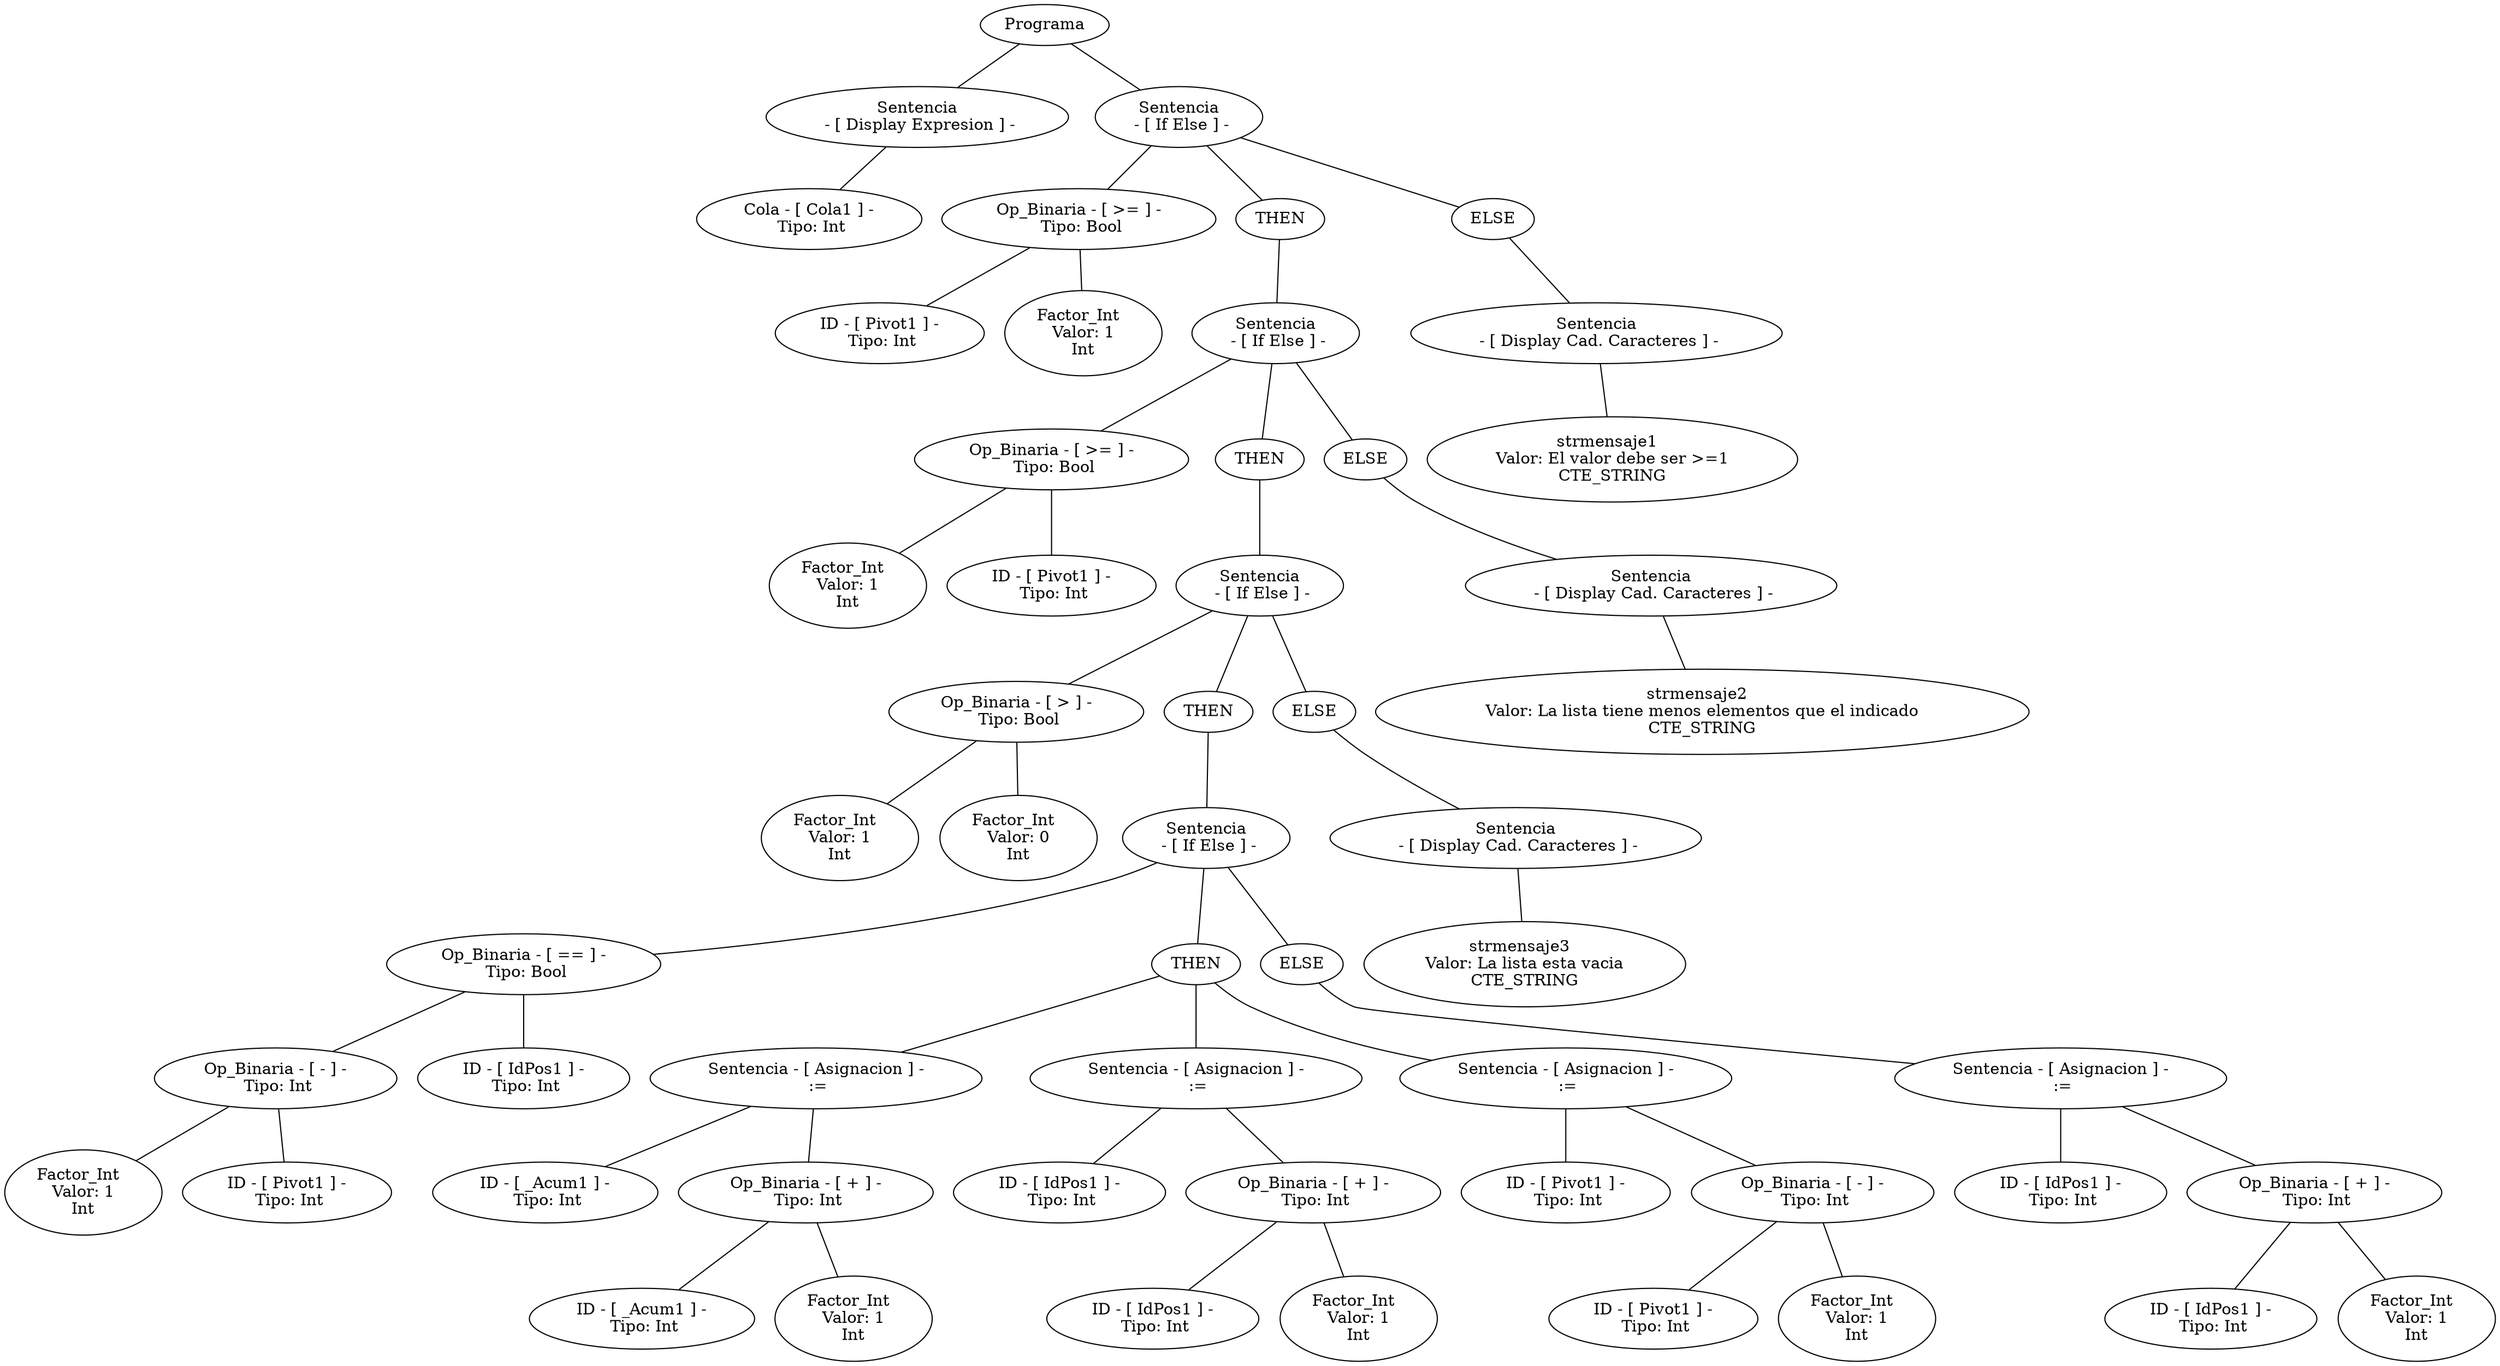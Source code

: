 graph G {nodo_programa[label="Programa"]
nodo_178166013[label="Sentencia
 - [ Display Expresion ] -"]
nodo_programa--nodo_178166013
nodo_8597687631[label=" Cola - [ Cola1 ] - 
 Tipo: Int"]
nodo_178166013--nodo_8597687631
nodo_1153360509[label="Sentencia
 - [ If Else ] -"]
nodo_programa--nodo_1153360509
nodo_1106396872[label=" Op_Binaria - [ >= ] - 
 Tipo: Bool"]
nodo_1153360509--nodo_1106396872
nodo_61690075[label=" ID - [ Pivot1 ] - 
 Tipo: Int"]
nodo_1106396872--nodo_61690075
nodo_166321181[label="Factor_Int  
 Valor: 1 
Int"]
nodo_1106396872--nodo_166321181
nodo_11533605091[label="THEN"]
nodo_1153360509--nodo_11533605091
nodo_980908631[label="Sentencia
 - [ If Else ] -"]
nodo_11533605091--nodo_980908631
nodo_1776336855[label=" Op_Binaria - [ >= ] - 
 Tipo: Bool"]
nodo_980908631--nodo_1776336855
nodo_10621368[label="Factor_Int  
 Valor: 1 
Int"]
nodo_1776336855--nodo_10621368
nodo_1206660229[label=" ID - [ Pivot1 ] - 
 Tipo: Int"]
nodo_1776336855--nodo_1206660229
nodo_9809086311[label="THEN"]
nodo_980908631--nodo_9809086311
nodo_1187529709[label="Sentencia
 - [ If Else ] -"]
nodo_9809086311--nodo_1187529709
nodo_716849892[label=" Op_Binaria - [ > ] - 
 Tipo: Bool"]
nodo_1187529709--nodo_716849892
nodo_981838298[label="Factor_Int  
 Valor: 1 
Int"]
nodo_716849892--nodo_981838298
nodo_472592907[label="Factor_Int  
 Valor: 0 
Int"]
nodo_716849892--nodo_472592907
nodo_11875297091[label="THEN"]
nodo_1187529709--nodo_11875297091
nodo_410574152[label="Sentencia
 - [ If Else ] -"]
nodo_11875297091--nodo_410574152
nodo_1621955009[label=" Op_Binaria - [ == ] - 
 Tipo: Bool"]
nodo_410574152--nodo_1621955009
nodo_2012327799[label=" Op_Binaria - [ - ] - 
 Tipo: Int"]
nodo_1621955009--nodo_2012327799
nodo_848257256[label="Factor_Int  
 Valor: 1 
Int"]
nodo_2012327799--nodo_848257256
nodo_1824745836[label=" ID - [ Pivot1 ] - 
 Tipo: Int"]
nodo_2012327799--nodo_1824745836
nodo_1692945964[label=" ID - [ IdPos1 ] - 
 Tipo: Int"]
nodo_1621955009--nodo_1692945964
nodo_4105741521[label="THEN"]
nodo_410574152--nodo_4105741521
nodo_504942545[label="Sentencia - [ Asignacion ] -
 :="]
nodo_4105741521--nodo_504942545
nodo_1473869018[label=" ID - [ _Acum1 ] - 
 Tipo: Int"]
nodo_504942545--nodo_1473869018
nodo_547811140[label=" Op_Binaria - [ + ] - 
 Tipo: Int"]
nodo_504942545--nodo_547811140
nodo_110713938[label=" ID - [ _Acum1 ] - 
 Tipo: Int"]
nodo_547811140--nodo_110713938
nodo_277895784[label="Factor_Int  
 Valor: 1 
Int"]
nodo_547811140--nodo_277895784
nodo_1588030743[label="Sentencia - [ Asignacion ] -
 :="]
nodo_4105741521--nodo_1588030743
nodo_1120185789[label=" ID - [ IdPos1 ] - 
 Tipo: Int"]
nodo_1588030743--nodo_1120185789
nodo_1427089006[label=" Op_Binaria - [ + ] - 
 Tipo: Int"]
nodo_1588030743--nodo_1427089006
nodo_423103313[label=" ID - [ IdPos1 ] - 
 Tipo: Int"]
nodo_1427089006--nodo_423103313
nodo_2081555124[label="Factor_Int  
 Valor: 1 
Int"]
nodo_1427089006--nodo_2081555124
nodo_459071950[label="Sentencia - [ Asignacion ] -
 :="]
nodo_4105741521--nodo_459071950
nodo_868751389[label=" ID - [ Pivot1 ] - 
 Tipo: Int"]
nodo_459071950--nodo_868751389
nodo_1794375606[label=" Op_Binaria - [ - ] - 
 Tipo: Int"]
nodo_459071950--nodo_1794375606
nodo_102258686[label=" ID - [ Pivot1 ] - 
 Tipo: Int"]
nodo_1794375606--nodo_102258686
nodo_2050393186[label="Factor_Int  
 Valor: 1 
Int"]
nodo_1794375606--nodo_2050393186
nodo_4105741522[label="ELSE"]
nodo_410574152--nodo_4105741522
nodo_156066761[label="Sentencia - [ Asignacion ] -
 :="]
nodo_4105741522--nodo_156066761
nodo_2092315417[label=" ID - [ IdPos1 ] - 
 Tipo: Int"]
nodo_156066761--nodo_2092315417
nodo_945110230[label=" Op_Binaria - [ + ] - 
 Tipo: Int"]
nodo_156066761--nodo_945110230
nodo_1980676650[label=" ID - [ IdPos1 ] - 
 Tipo: Int"]
nodo_945110230--nodo_1980676650
nodo_348113929[label="Factor_Int  
 Valor: 1 
Int"]
nodo_945110230--nodo_348113929
nodo_11875297092[label="ELSE"]
nodo_1187529709--nodo_11875297092
nodo_1499204476[label="Sentencia
 - [ Display Cad. Caracteres ] -"]
nodo_11875297092--nodo_1499204476
nodo_1216233229[label="strmensaje3  
 Valor: La lista esta vacia 
CTE_STRING"]
nodo_1499204476--nodo_1216233229
nodo_9809086312[label="ELSE"]
nodo_980908631--nodo_9809086312
nodo_1268913090[label="Sentencia
 - [ Display Cad. Caracteres ] -"]
nodo_9809086312--nodo_1268913090
nodo_555176251[label="strmensaje2  
 Valor: La lista tiene menos elementos que el indicado 
CTE_STRING"]
nodo_1268913090--nodo_555176251
nodo_11533605092[label="ELSE"]
nodo_1153360509--nodo_11533605092
nodo_413772174[label="Sentencia
 - [ Display Cad. Caracteres ] -"]
nodo_11533605092--nodo_413772174
nodo_555121601[label="strmensaje1  
 Valor: El valor debe ser >=1 
CTE_STRING"]
nodo_413772174--nodo_555121601
}
